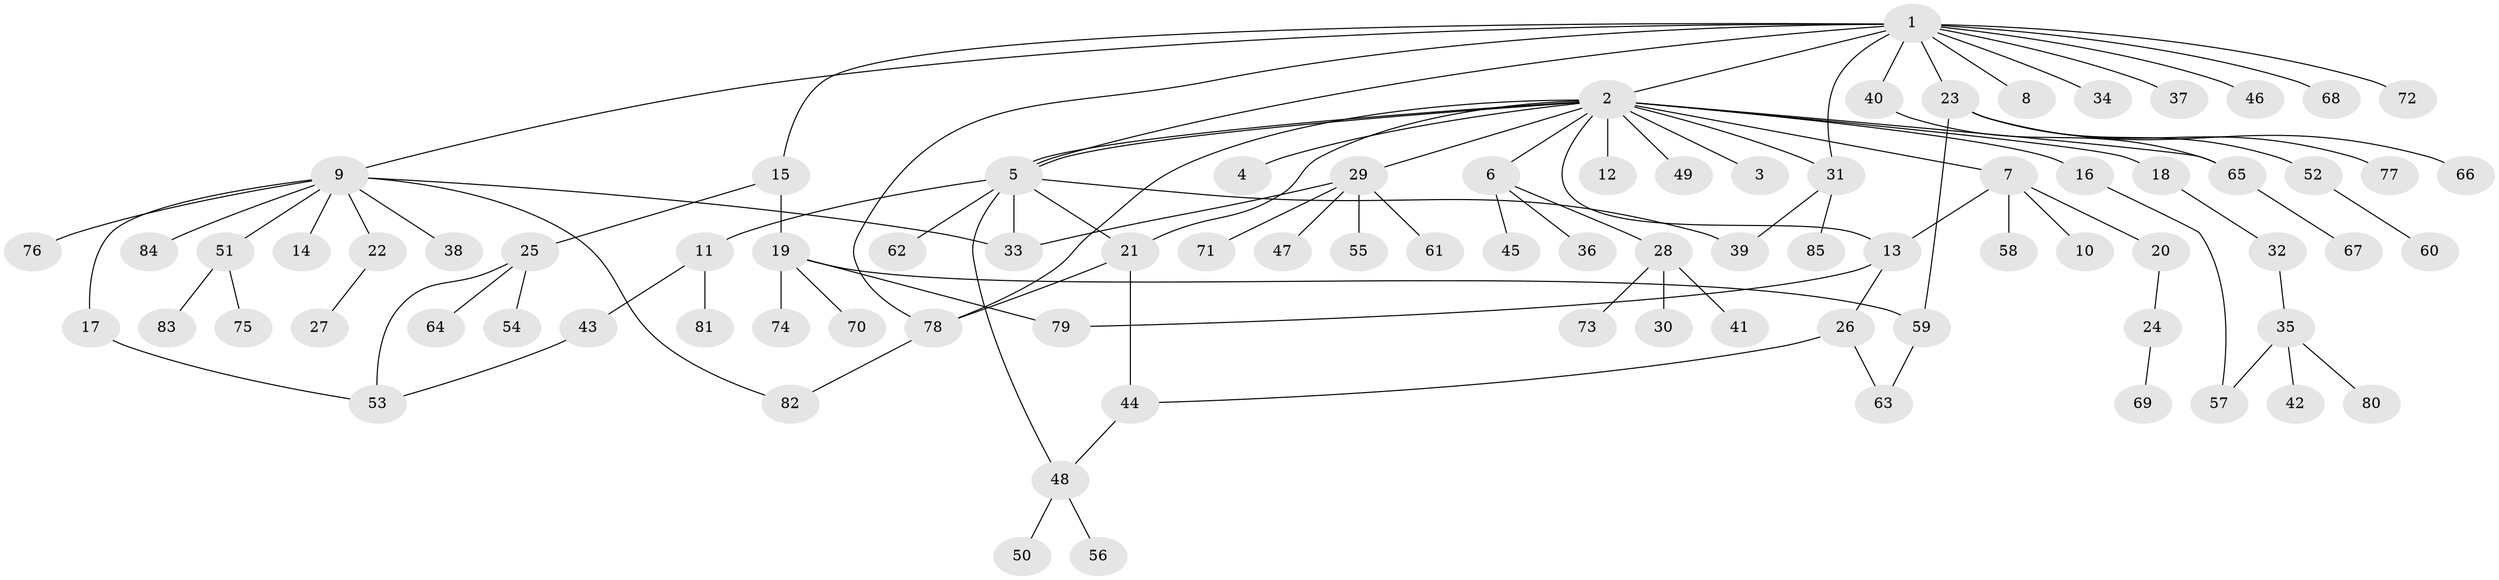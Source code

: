 // Generated by graph-tools (version 1.1) at 2025/01/03/09/25 03:01:40]
// undirected, 85 vertices, 104 edges
graph export_dot {
graph [start="1"]
  node [color=gray90,style=filled];
  1;
  2;
  3;
  4;
  5;
  6;
  7;
  8;
  9;
  10;
  11;
  12;
  13;
  14;
  15;
  16;
  17;
  18;
  19;
  20;
  21;
  22;
  23;
  24;
  25;
  26;
  27;
  28;
  29;
  30;
  31;
  32;
  33;
  34;
  35;
  36;
  37;
  38;
  39;
  40;
  41;
  42;
  43;
  44;
  45;
  46;
  47;
  48;
  49;
  50;
  51;
  52;
  53;
  54;
  55;
  56;
  57;
  58;
  59;
  60;
  61;
  62;
  63;
  64;
  65;
  66;
  67;
  68;
  69;
  70;
  71;
  72;
  73;
  74;
  75;
  76;
  77;
  78;
  79;
  80;
  81;
  82;
  83;
  84;
  85;
  1 -- 2;
  1 -- 5;
  1 -- 8;
  1 -- 9;
  1 -- 15;
  1 -- 23;
  1 -- 31;
  1 -- 34;
  1 -- 37;
  1 -- 40;
  1 -- 46;
  1 -- 68;
  1 -- 72;
  1 -- 78;
  2 -- 3;
  2 -- 4;
  2 -- 5;
  2 -- 5;
  2 -- 6;
  2 -- 7;
  2 -- 12;
  2 -- 13;
  2 -- 16;
  2 -- 18;
  2 -- 21;
  2 -- 29;
  2 -- 31;
  2 -- 49;
  2 -- 65;
  2 -- 78;
  5 -- 11;
  5 -- 21;
  5 -- 33;
  5 -- 39;
  5 -- 48;
  5 -- 62;
  6 -- 28;
  6 -- 36;
  6 -- 45;
  7 -- 10;
  7 -- 13;
  7 -- 20;
  7 -- 58;
  9 -- 14;
  9 -- 17;
  9 -- 22;
  9 -- 33;
  9 -- 38;
  9 -- 51;
  9 -- 76;
  9 -- 82;
  9 -- 84;
  11 -- 43;
  11 -- 81;
  13 -- 26;
  13 -- 79;
  15 -- 19;
  15 -- 25;
  16 -- 57;
  17 -- 53;
  18 -- 32;
  19 -- 59;
  19 -- 70;
  19 -- 74;
  19 -- 79;
  20 -- 24;
  21 -- 44;
  21 -- 78;
  22 -- 27;
  23 -- 52;
  23 -- 59;
  23 -- 66;
  23 -- 77;
  24 -- 69;
  25 -- 53;
  25 -- 54;
  25 -- 64;
  26 -- 44;
  26 -- 63;
  28 -- 30;
  28 -- 41;
  28 -- 73;
  29 -- 33;
  29 -- 47;
  29 -- 55;
  29 -- 61;
  29 -- 71;
  31 -- 39;
  31 -- 85;
  32 -- 35;
  35 -- 42;
  35 -- 57;
  35 -- 80;
  40 -- 65;
  43 -- 53;
  44 -- 48;
  48 -- 50;
  48 -- 56;
  51 -- 75;
  51 -- 83;
  52 -- 60;
  59 -- 63;
  65 -- 67;
  78 -- 82;
}
